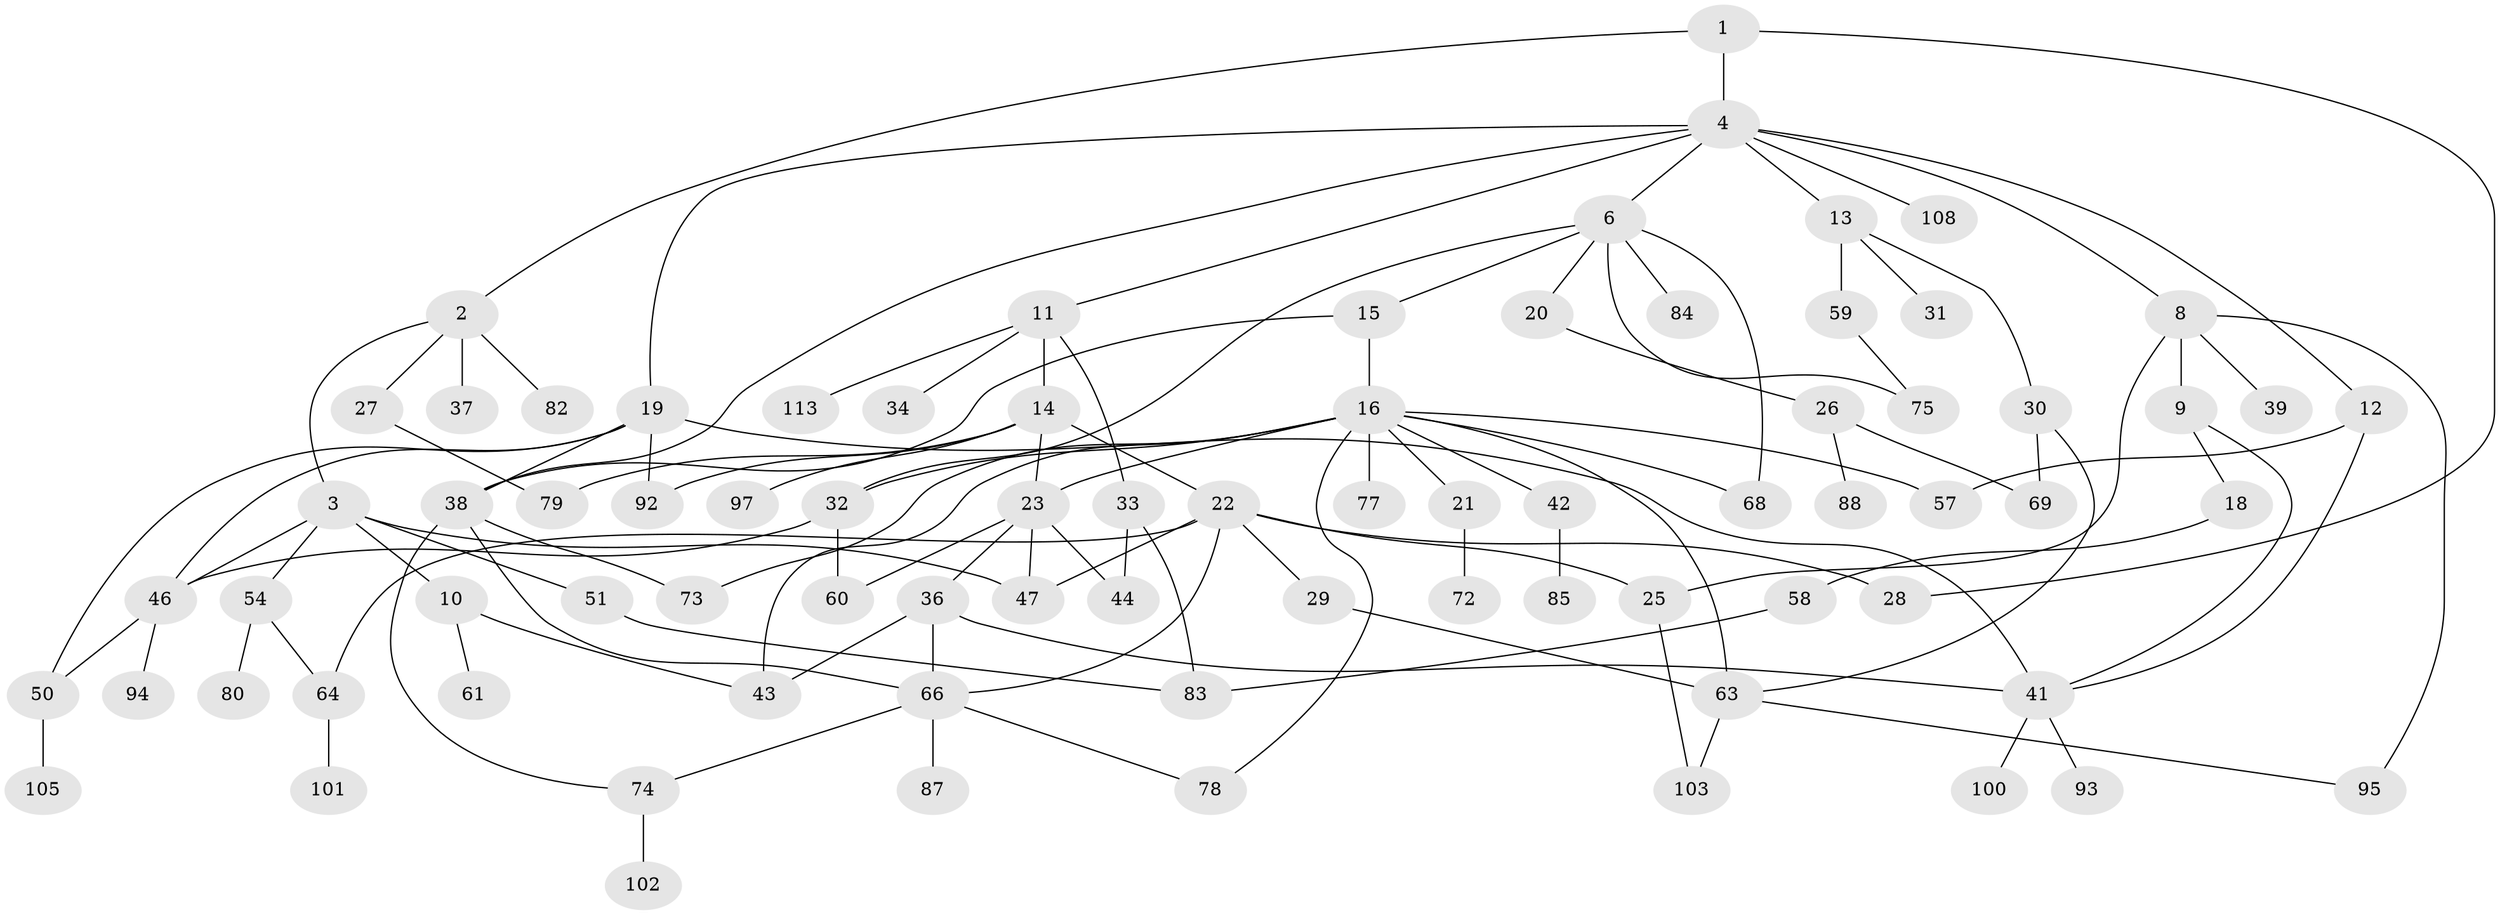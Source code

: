 // original degree distribution, {3: 0.1826086956521739, 6: 0.034782608695652174, 4: 0.11304347826086956, 5: 0.0782608695652174, 2: 0.33043478260869563, 7: 0.017391304347826087, 1: 0.24347826086956523}
// Generated by graph-tools (version 1.1) at 2025/41/03/06/25 10:41:25]
// undirected, 79 vertices, 114 edges
graph export_dot {
graph [start="1"]
  node [color=gray90,style=filled];
  1;
  2 [super="+106"];
  3 [super="+40"];
  4 [super="+5"];
  6 [super="+7"];
  8;
  9 [super="+17"];
  10 [super="+98"];
  11 [super="+91"];
  12 [super="+52"];
  13 [super="+24"];
  14 [super="+56"];
  15;
  16 [super="+70"];
  18;
  19 [super="+49"];
  20;
  21;
  22 [super="+104"];
  23 [super="+81"];
  25 [super="+65"];
  26 [super="+90"];
  27;
  28;
  29 [super="+62"];
  30;
  31;
  32 [super="+111"];
  33 [super="+35"];
  34;
  36 [super="+89"];
  37;
  38 [super="+45"];
  39;
  41 [super="+55"];
  42;
  43 [super="+67"];
  44;
  46 [super="+48"];
  47 [super="+53"];
  50 [super="+76"];
  51 [super="+112"];
  54 [super="+71"];
  57;
  58 [super="+109"];
  59;
  60;
  61;
  63 [super="+110"];
  64 [super="+96"];
  66 [super="+115"];
  68 [super="+99"];
  69 [super="+107"];
  72;
  73;
  74 [super="+86"];
  75;
  77;
  78;
  79;
  80;
  82;
  83;
  84;
  85;
  87;
  88;
  92;
  93;
  94;
  95;
  97;
  100;
  101;
  102;
  103 [super="+114"];
  105;
  108;
  113;
  1 -- 2;
  1 -- 4;
  1 -- 28;
  2 -- 3;
  2 -- 27;
  2 -- 37;
  2 -- 82;
  3 -- 10;
  3 -- 46;
  3 -- 51;
  3 -- 54;
  3 -- 47;
  4 -- 11;
  4 -- 19;
  4 -- 38;
  4 -- 13;
  4 -- 6;
  4 -- 8;
  4 -- 108;
  4 -- 12;
  6 -- 20;
  6 -- 84;
  6 -- 32;
  6 -- 68;
  6 -- 75;
  6 -- 15;
  8 -- 9;
  8 -- 25;
  8 -- 39;
  8 -- 95;
  9 -- 18;
  9 -- 41;
  10 -- 61;
  10 -- 43;
  11 -- 14;
  11 -- 33;
  11 -- 34;
  11 -- 113;
  12 -- 41;
  12 -- 57;
  13 -- 30;
  13 -- 31;
  13 -- 59;
  14 -- 22;
  14 -- 97;
  14 -- 23;
  14 -- 92;
  14 -- 79;
  15 -- 16;
  15 -- 38;
  16 -- 21;
  16 -- 23;
  16 -- 42;
  16 -- 32;
  16 -- 73;
  16 -- 57;
  16 -- 77;
  16 -- 78;
  16 -- 63;
  16 -- 43;
  16 -- 68;
  18 -- 58;
  19 -- 41;
  19 -- 38;
  19 -- 50;
  19 -- 92;
  19 -- 46;
  20 -- 26;
  21 -- 72;
  22 -- 28;
  22 -- 29;
  22 -- 66;
  22 -- 64;
  22 -- 25;
  22 -- 47;
  23 -- 36;
  23 -- 47;
  23 -- 60;
  23 -- 44;
  25 -- 103;
  26 -- 88;
  26 -- 69;
  27 -- 79;
  29 -- 63;
  30 -- 69;
  30 -- 63;
  32 -- 46;
  32 -- 60;
  33 -- 83;
  33 -- 44;
  36 -- 41;
  36 -- 43;
  36 -- 66;
  38 -- 74;
  38 -- 66;
  38 -- 73;
  41 -- 93;
  41 -- 100;
  42 -- 85;
  46 -- 94;
  46 -- 50;
  50 -- 105;
  51 -- 83;
  54 -- 64;
  54 -- 80;
  58 -- 83;
  59 -- 75;
  63 -- 95;
  63 -- 103;
  64 -- 101;
  66 -- 87;
  66 -- 78;
  66 -- 74;
  74 -- 102 [weight=2];
}
